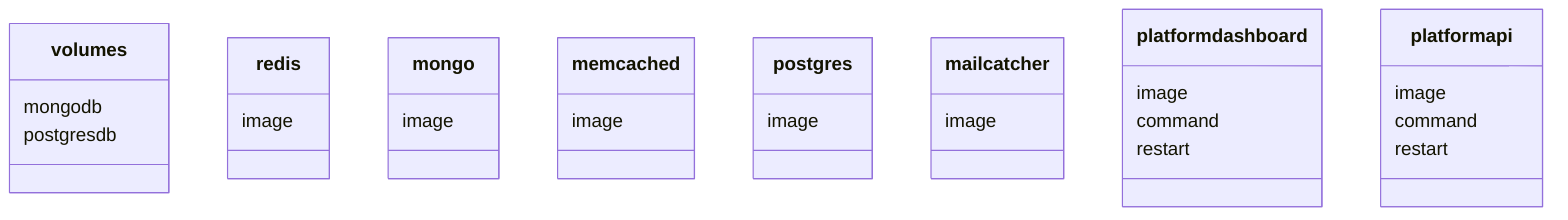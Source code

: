 classDiagram
class volumes
volumes : mongodb
volumes : postgresdb

class redis
redis : image

class mongo
mongo : image

class memcached
memcached : image

class postgres
postgres : image

class mailcatcher
mailcatcher : image

class platformdashboard
platformdashboard : image
platformdashboard : command
platformdashboard : restart

class platformapi
platformapi : image
platformapi : command
platformapi : restart